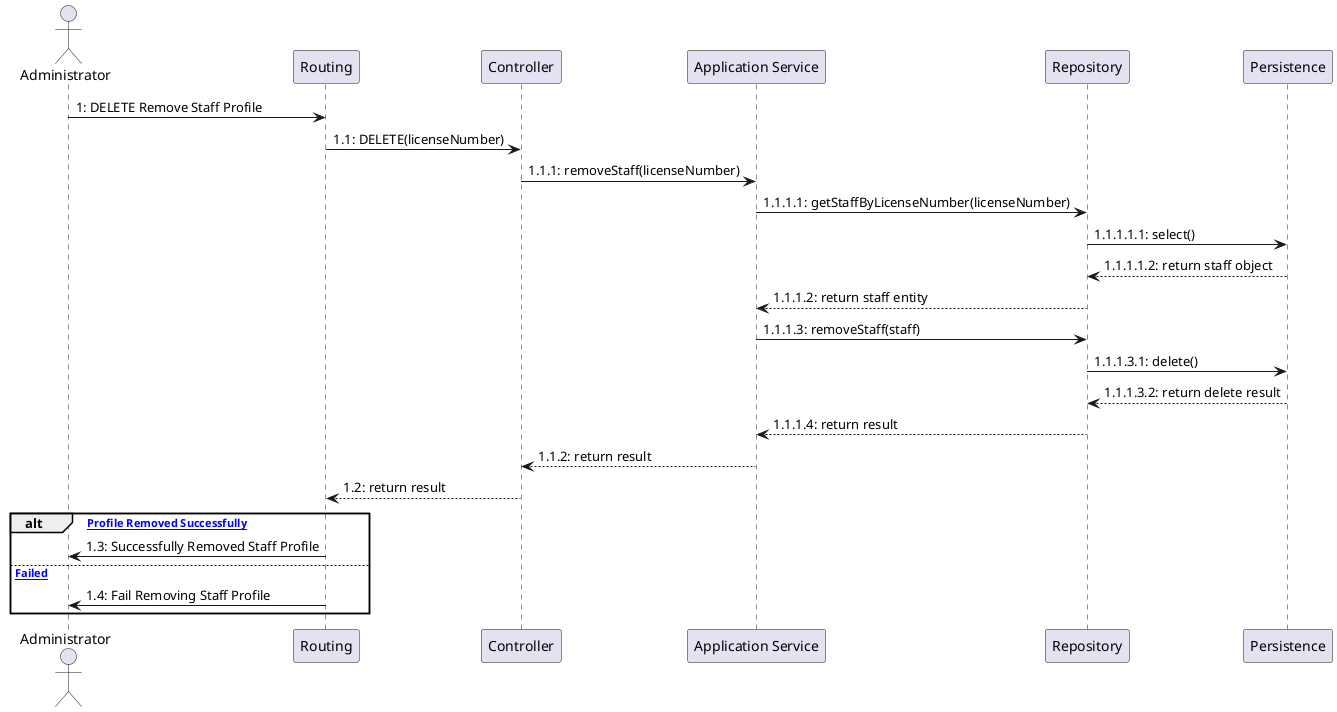 @startuml RemoveStaffProfile
actor Administrator as A
participant "Routing" as R
participant "Controller" as C
participant "Application Service" as S
participant "Repository" as Repo
participant "Persistence" as P

A -> R : 1: DELETE Remove Staff Profile
R -> C : 1.1: DELETE(licenseNumber)
C -> S : 1.1.1: removeStaff(licenseNumber)
S -> Repo : 1.1.1.1: getStaffByLicenseNumber(licenseNumber)
Repo -> P : 1.1.1.1.1: select()
P --> Repo : 1.1.1.1.2: return staff object
Repo --> S : 1.1.1.2: return staff entity
S -> Repo : 1.1.1.3: removeStaff(staff)
Repo -> P : 1.1.1.3.1: delete()
P --> Repo : 1.1.1.3.2: return delete result
Repo --> S : 1.1.1.4: return result
S --> C : 1.1.2: return result
C --> R : 1.2: return result

alt [Staff Profile Removed Successfully]
    A <- R : 1.3: Successfully Removed Staff Profile
else [Remove Failed]
    A <- R : 1.4: Fail Removing Staff Profile
end
@enduml
